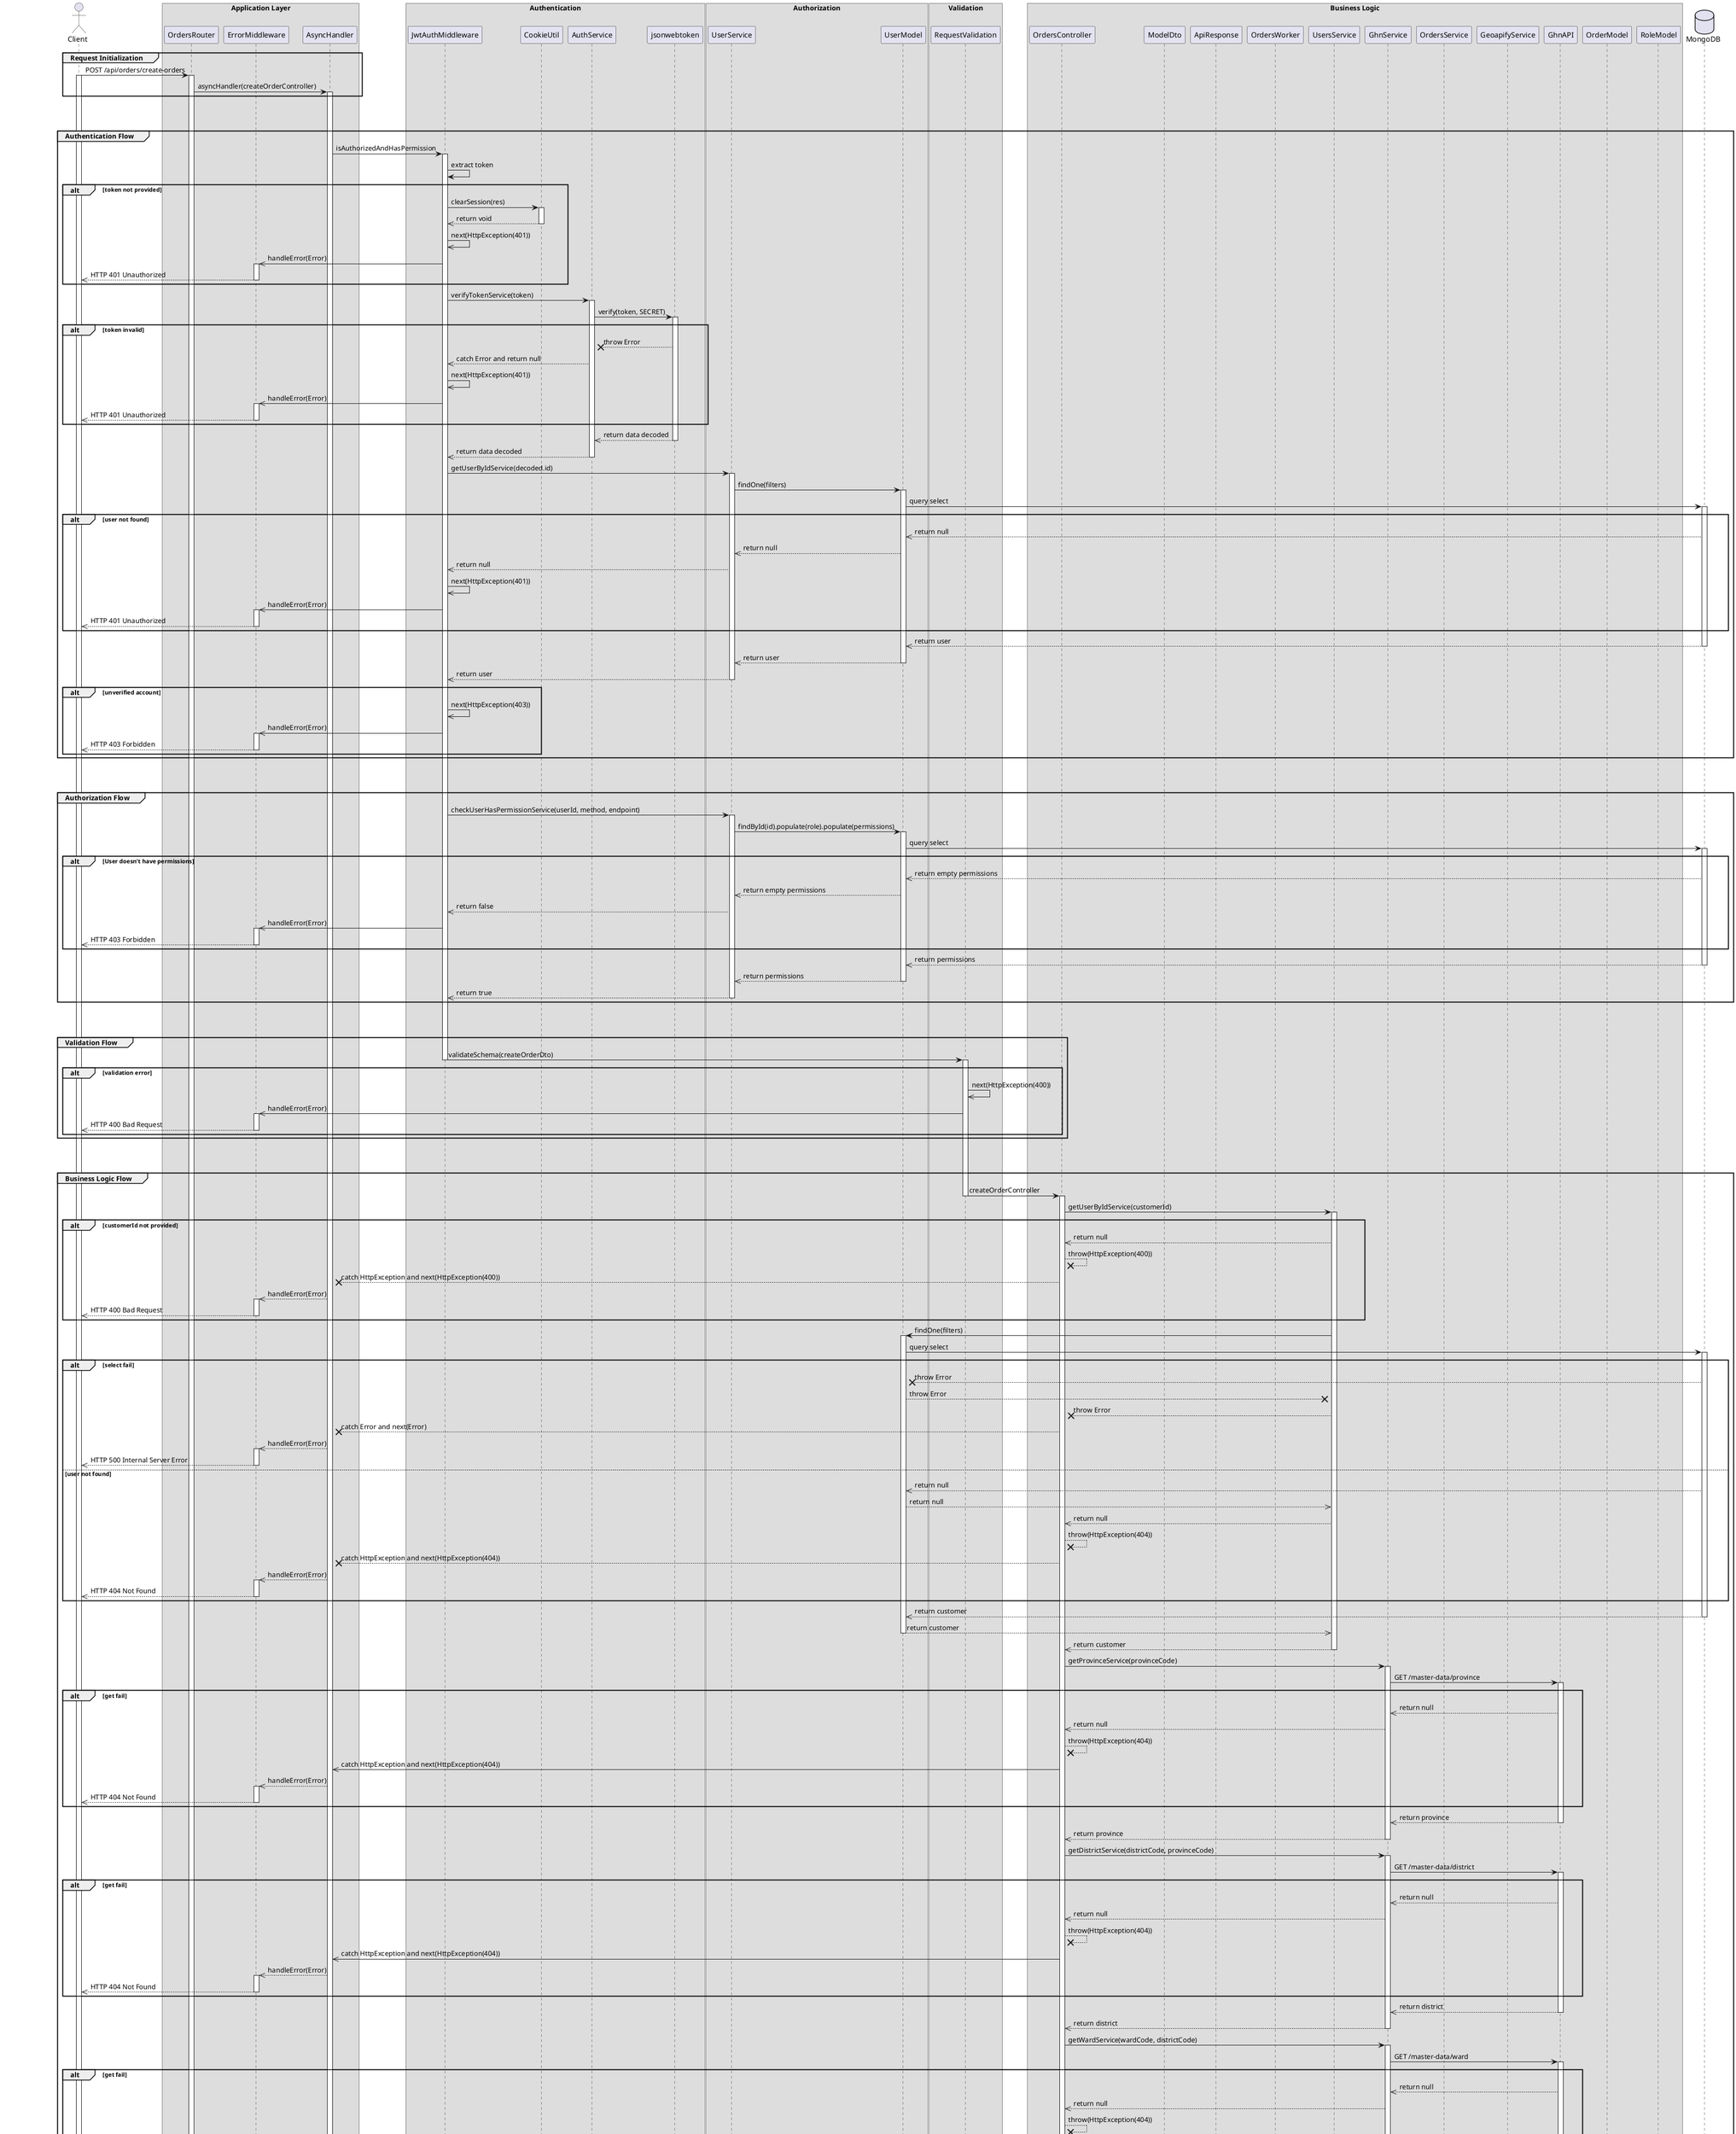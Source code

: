 @startuml Create Order

actor Client

box "Application Layer"
participant OrdersRouter 
participant ErrorMiddleware 
participant AsyncHandler 
end box

box "Authentication"
participant JwtAuthMiddleware 
participant CookieUtil
participant AuthService
participant jsonwebtoken
end box

box "Authorization"
participant UserService 
participant UserModel
end box

box "Validation"
participant RequestValidation
end box

box "Business Logic"
participant OrdersController
participant ModelDto
participant ApiResponse
participant OrdersWorker
participant UsersService
participant GhnService
participant OrdersService
participant GeoapifyService
participant GhnAPI
participant OrderModel
participant RoleModel
end box

database MongoDB

' Step 1
group Request Initialization
    Client -> OrdersRouter: POST /api/orders/create-orders
    activate Client
    activate OrdersRouter
    OrdersRouter -> AsyncHandler: asyncHandler(createOrderController)
    activate AsyncHandler
end

break
break

' Step 2
group Authentication Flow
    AsyncHandler -> JwtAuthMiddleware: isAuthorizedAndHasPermission
    activate JwtAuthMiddleware

    JwtAuthMiddleware -> JwtAuthMiddleware: extract token
    alt token not provided
        JwtAuthMiddleware -> CookieUtil: clearSession(res)
        activate CookieUtil
        CookieUtil -->> JwtAuthMiddleware: return void
        deactivate CookieUtil
        JwtAuthMiddleware ->> JwtAuthMiddleware: next(HttpException(401))
        JwtAuthMiddleware ->> ErrorMiddleware: handleError(Error)
        activate ErrorMiddleware
        ErrorMiddleware -->> Client: HTTP 401 Unauthorized
        deactivate ErrorMiddleware
    end 

    JwtAuthMiddleware -> AuthService: verifyTokenService(token)
    activate AuthService
    AuthService -> jsonwebtoken: verify(token, SECRET)
    activate jsonwebtoken
    alt token invalid
        jsonwebtoken --x AuthService: throw Error
        AuthService -->> JwtAuthMiddleware: catch Error and return null
        JwtAuthMiddleware ->> JwtAuthMiddleware: next(HttpException(401))
        JwtAuthMiddleware ->> ErrorMiddleware: handleError(Error)
        activate ErrorMiddleware
        ErrorMiddleware -->> Client: HTTP 401 Unauthorized
        deactivate ErrorMiddleware
    end

    jsonwebtoken -->> AuthService: return data decoded
    deactivate jsonwebtoken
    AuthService -->> JwtAuthMiddleware: return data decoded
    deactivate AuthService
    JwtAuthMiddleware -> UserService: getUserByIdService(decoded.id)
    activate UserService
    UserService -> UserModel: findOne(filters)
    activate UserModel
    UserModel -> MongoDB: query select
    activate MongoDB

    alt user not found
        MongoDB -->> UserModel: return null
        UserModel -->> UserService: return null
        UserService -->> JwtAuthMiddleware: return null
        JwtAuthMiddleware ->> JwtAuthMiddleware: next(HttpException(401))
        JwtAuthMiddleware ->> ErrorMiddleware: handleError(Error)
        activate ErrorMiddleware
        ErrorMiddleware -->> Client: HTTP 401 Unauthorized
        deactivate ErrorMiddleware
    end

    MongoDB -->> UserModel: return user
    deactivate MongoDB
    UserModel -->> UserService: return user
    deactivate UserModel
    UserService -->> JwtAuthMiddleware: return user
    deactivate UserService

    alt unverified account
        JwtAuthMiddleware ->> JwtAuthMiddleware: next(HttpException(403))
        JwtAuthMiddleware ->> ErrorMiddleware: handleError(Error)
        activate ErrorMiddleware
        ErrorMiddleware -->> Client: HTTP 403 Forbidden
        deactivate ErrorMiddleware
    end
end

break
break

' Step 3
group Authorization Flow
    JwtAuthMiddleware -> UserService: checkUserHasPermissionService(userId, method, endpoint)
    activate UserService
    UserService -> UserModel: findById(id).populate(role).populate(permissions)
    activate UserModel
    UserModel -> MongoDB: query select
    activate MongoDB

    alt User doesn't have permissions 
        MongoDB -->> UserModel: return empty permissions
        UserModel -->> UserService: return empty permissions
        UserService -->> JwtAuthMiddleware: return false
        JwtAuthMiddleware ->> ErrorMiddleware: handleError(Error)
        activate ErrorMiddleware
        ErrorMiddleware -->> Client: HTTP 403 Forbidden
        deactivate ErrorMiddleware
    end

    MongoDB -->> UserModel: return permissions
    deactivate MongoDB
    UserModel -->> UserService: return permissions
    deactivate UserModel
    UserService -->> JwtAuthMiddleware: return true
    deactivate UserService
end

break
break

' Step 4
group Validation Flow
    JwtAuthMiddleware -> RequestValidation: validateSchema(createOrderDto)
    deactivate JwtAuthMiddleware
    activate RequestValidation
    
    alt validation error
        RequestValidation ->> RequestValidation: next(HttpException(400))
        RequestValidation ->> ErrorMiddleware: handleError(Error)
        activate ErrorMiddleware
        ErrorMiddleware -->> Client: HTTP 400 Bad Request
        deactivate ErrorMiddleware
    end
end

break
break

' Step 5
group Business Logic Flow
    RequestValidation -> OrdersController: createOrderController
    deactivate RequestValidation
    activate OrdersController
    OrdersController -> UsersService: getUserByIdService(customerId)
    activate UsersService

    alt customerId not provided
        UsersService -->> OrdersController: return null
        OrdersController --x OrdersController: throw(HttpException(400))
        OrdersController --x AsyncHandler: catch HttpException and next(HttpException(400))
        AsyncHandler -->> ErrorMiddleware: handleError(Error) 
        activate ErrorMiddleware
        ErrorMiddleware -->> Client: HTTP 400 Bad Request
        deactivate ErrorMiddleware
    end

    UsersService -> UserModel: findOne(filters)
    activate UserModel
    UserModel -> MongoDB: query select
    activate MongoDB

    alt select fail 
        MongoDB --x UserModel: throw Error
        UserModel --x UsersService: throw Error
        UsersService --x OrdersController: throw Error
        OrdersController --x AsyncHandler: catch Error and next(Error)
        AsyncHandler -->> ErrorMiddleware: handleError(Error) 
        activate ErrorMiddleware
        ErrorMiddleware -->> Client: HTTP 500 Internal Server Error
        deactivate ErrorMiddleware

    else user not found
        MongoDB -->> UserModel: return null
        UserModel -->> UsersService: return null
        UsersService -->> OrdersController: return null
        OrdersController --x OrdersController: throw(HttpException(404))
        OrdersController --x AsyncHandler: catch HttpException and next(HttpException(404))
        AsyncHandler -->> ErrorMiddleware: handleError(Error) 
        activate ErrorMiddleware
        ErrorMiddleware -->> Client: HTTP 404 Not Found
        deactivate ErrorMiddleware
    end

    MongoDB -->> UserModel: return customer
    deactivate MongoDB
    UserModel -->> UsersService: return customer
    deactivate UserModel
    UsersService -->> OrdersController: return customer
    deactivate UsersService
    OrdersController -> GhnService: getProvinceService(provinceCode)
    activate GhnService
    GhnService -> GhnAPI: GET /master-data/province
    activate GhnAPI

    alt get fail
        GhnAPI -->> GhnService: return null
        GhnService -->> OrdersController: return null
        OrdersController --x OrdersController: throw(HttpException(404))
        OrdersController ->> AsyncHandler: catch HttpException and next(HttpException(404))
        AsyncHandler -->> ErrorMiddleware: handleError(Error) 
        activate ErrorMiddleware
        ErrorMiddleware -->> Client: HTTP 404 Not Found
        deactivate ErrorMiddleware
    end

    GhnAPI -->> GhnService: return province
    deactivate GhnAPI
    GhnService -->> OrdersController: return province   
    deactivate GhnService
    OrdersController -> GhnService: getDistrictService(districtCode, provinceCode)
    activate GhnService
    GhnService -> GhnAPI: GET /master-data/district
    activate GhnAPI

    alt get fail
        GhnAPI -->> GhnService: return null
        GhnService -->> OrdersController: return null
        OrdersController --x OrdersController: throw(HttpException(404))
        OrdersController ->> AsyncHandler: catch HttpException and next(HttpException(404))
        AsyncHandler -->> ErrorMiddleware: handleError(Error) 
        activate ErrorMiddleware
        ErrorMiddleware -->> Client: HTTP 404 Not Found
        deactivate ErrorMiddleware
    end

    GhnAPI -->> GhnService: return district
    deactivate GhnAPI
    GhnService -->> OrdersController: return district
    deactivate GhnService
    OrdersController -> GhnService: getWardService(wardCode, districtCode)
    activate GhnService
    GhnService -> GhnAPI: GET /master-data/ward
    activate GhnAPI

    alt get fail
        GhnAPI -->> GhnService: return null
        GhnService -->> OrdersController: return null
        OrdersController --x OrdersController: throw(HttpException(404))
        OrdersController ->> AsyncHandler: catch HttpException and next(HttpException(404))
        AsyncHandler -->> ErrorMiddleware: handleError(Error) 
        activate ErrorMiddleware
        ErrorMiddleware -->> Client: HTTP 404 Not Found
        deactivate ErrorMiddleware
    end

    GhnAPI -->> GhnService: return ward
    deactivate GhnAPI
    GhnService -->> OrdersController: return ward
    deactivate GhnService
    OrdersController -> GeoapifyService: checkValidAddressService(fullAddress)
    activate GeoapifyService
    
    alt Invalid fullAddress
        GeoapifyService -->> OrdersController: return false
        OrdersController --x OrdersController: throw(HttpException(404))
        OrdersController ->> AsyncHandler: catch HttpException and next(HttpException(404))
        AsyncHandler -->> ErrorMiddleware: handleError(Error) 
        activate ErrorMiddleware
        ErrorMiddleware -->> Client: HTTP 404 Not Found
        deactivate ErrorMiddleware
    end

    GeoapifyService -->> OrdersController: return true
    deactivate GeoapifyService
    OrdersController -> OrdersWorker: createOrderJob()
    activate OrdersWorker

    alt create fail
        OrdersWorker --x OrdersController: throw Error
        OrdersController --x AsyncHandler: catch Error and next(Error)
        AsyncHandler -->> ErrorMiddleware: handleError(Error) 
        activate ErrorMiddleware
        ErrorMiddleware -->> Client: HTTP 500 Internal Server Error
        deactivate ErrorMiddleware
    end

    OrdersWorker -->> OrdersController: return job
    deactivate OrdersWorker
    

end

break 
break 

group Transform data response
    OrdersController -> OrdersService: getOrderByIdService(id)
    activate OrdersService
    
    alt id not provided
        OrdersService -->> OrdersController: return null
        OrdersController --x OrdersController: throw(HttpException(400))
        OrdersController ->> AsyncHandler: catch HttpException and next(HttpException(400))
        AsyncHandler -->> ErrorMiddleware: handleError(Error)
        activate ErrorMiddleware
        ErrorMiddleware -->> Client: HTTP 400 Bad Request
        deactivate ErrorMiddleware
    end

    OrdersService -> OrderModel: findOne(filters)
    activate OrderModel
    OrderModel -> MongoDB: query select
    activate MongoDB

    alt select fail 
        MongoDB --x OrderModel: throw Error
        OrderModel --x OrdersService: throw Error
        OrdersService --x OrdersController: throw Error
        OrdersController --x AsyncHandler: catch Error and next(Error)
        AsyncHandler -->> ErrorMiddleware: handleError(Error) 
        activate ErrorMiddleware
        ErrorMiddleware -->> Client: HTTP 500 Internal Server Error
        deactivate ErrorMiddleware
    end

    MongoDB -->> OrderModel: return orderDetail
    deactivate MongoDB
    OrderModel -->> OrdersService: return orderDetail
    deactivate OrderModel
    OrdersService -->> OrdersController: return orderDetail
    deactivate OrdersService
    
    OrdersController -> ModelDto: new(OrderDto, orderDetail)
    activate ModelDto
    ModelDto -->> OrdersController: return OrderDto instance
    deactivate ModelDto

    OrdersController -> ApiResponse: success(OrderDto)
    activate ApiResponse
    ApiResponse -->> OrdersController: return ApiResponse instance
    deactivate ApiResponse 
end

OrdersController -->> AsyncHandler: return ApiResponse instance
deactivate OrdersController
AsyncHandler --> Client: HTTP 200 Success
deactivate AsyncHandler
deactivate OrdersRouter

@enduml
